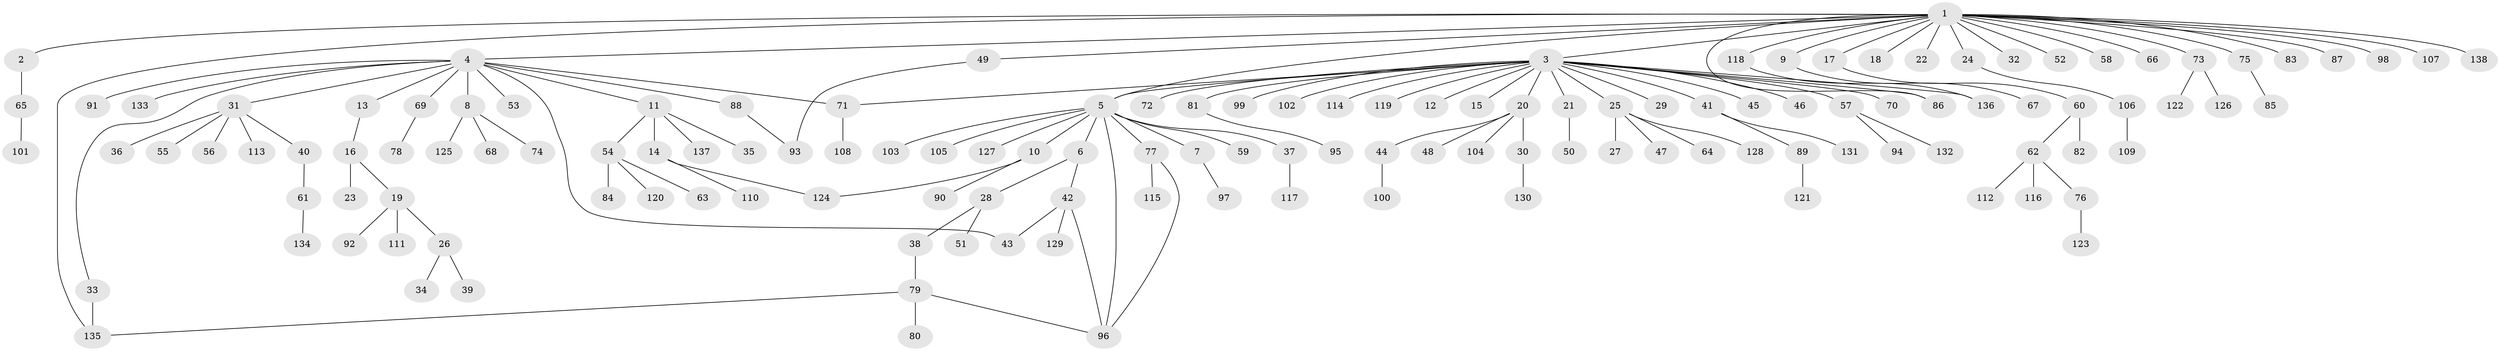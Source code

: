 // coarse degree distribution, {33: 0.009708737864077669, 2: 0.20388349514563106, 20: 0.009708737864077669, 16: 0.009708737864077669, 3: 0.08737864077669903, 1: 0.6310679611650486, 5: 0.02912621359223301, 4: 0.019417475728155338}
// Generated by graph-tools (version 1.1) at 2025/41/03/06/25 10:41:47]
// undirected, 138 vertices, 149 edges
graph export_dot {
graph [start="1"]
  node [color=gray90,style=filled];
  1;
  2;
  3;
  4;
  5;
  6;
  7;
  8;
  9;
  10;
  11;
  12;
  13;
  14;
  15;
  16;
  17;
  18;
  19;
  20;
  21;
  22;
  23;
  24;
  25;
  26;
  27;
  28;
  29;
  30;
  31;
  32;
  33;
  34;
  35;
  36;
  37;
  38;
  39;
  40;
  41;
  42;
  43;
  44;
  45;
  46;
  47;
  48;
  49;
  50;
  51;
  52;
  53;
  54;
  55;
  56;
  57;
  58;
  59;
  60;
  61;
  62;
  63;
  64;
  65;
  66;
  67;
  68;
  69;
  70;
  71;
  72;
  73;
  74;
  75;
  76;
  77;
  78;
  79;
  80;
  81;
  82;
  83;
  84;
  85;
  86;
  87;
  88;
  89;
  90;
  91;
  92;
  93;
  94;
  95;
  96;
  97;
  98;
  99;
  100;
  101;
  102;
  103;
  104;
  105;
  106;
  107;
  108;
  109;
  110;
  111;
  112;
  113;
  114;
  115;
  116;
  117;
  118;
  119;
  120;
  121;
  122;
  123;
  124;
  125;
  126;
  127;
  128;
  129;
  130;
  131;
  132;
  133;
  134;
  135;
  136;
  137;
  138;
  1 -- 2;
  1 -- 3;
  1 -- 4;
  1 -- 5;
  1 -- 9;
  1 -- 17;
  1 -- 18;
  1 -- 22;
  1 -- 24;
  1 -- 32;
  1 -- 49;
  1 -- 52;
  1 -- 58;
  1 -- 66;
  1 -- 73;
  1 -- 75;
  1 -- 83;
  1 -- 86;
  1 -- 87;
  1 -- 98;
  1 -- 107;
  1 -- 118;
  1 -- 135;
  1 -- 138;
  2 -- 65;
  3 -- 5;
  3 -- 12;
  3 -- 15;
  3 -- 20;
  3 -- 21;
  3 -- 25;
  3 -- 29;
  3 -- 41;
  3 -- 45;
  3 -- 46;
  3 -- 57;
  3 -- 70;
  3 -- 71;
  3 -- 72;
  3 -- 81;
  3 -- 86;
  3 -- 99;
  3 -- 102;
  3 -- 114;
  3 -- 119;
  3 -- 136;
  4 -- 8;
  4 -- 11;
  4 -- 13;
  4 -- 31;
  4 -- 33;
  4 -- 43;
  4 -- 53;
  4 -- 69;
  4 -- 71;
  4 -- 88;
  4 -- 91;
  4 -- 133;
  5 -- 6;
  5 -- 7;
  5 -- 10;
  5 -- 37;
  5 -- 59;
  5 -- 77;
  5 -- 96;
  5 -- 103;
  5 -- 105;
  5 -- 127;
  6 -- 28;
  6 -- 42;
  7 -- 97;
  8 -- 68;
  8 -- 74;
  8 -- 125;
  9 -- 67;
  10 -- 90;
  10 -- 124;
  11 -- 14;
  11 -- 35;
  11 -- 54;
  11 -- 137;
  13 -- 16;
  14 -- 110;
  14 -- 124;
  16 -- 19;
  16 -- 23;
  17 -- 60;
  19 -- 26;
  19 -- 92;
  19 -- 111;
  20 -- 30;
  20 -- 44;
  20 -- 48;
  20 -- 104;
  21 -- 50;
  24 -- 106;
  25 -- 27;
  25 -- 47;
  25 -- 64;
  25 -- 128;
  26 -- 34;
  26 -- 39;
  28 -- 38;
  28 -- 51;
  30 -- 130;
  31 -- 36;
  31 -- 40;
  31 -- 55;
  31 -- 56;
  31 -- 113;
  33 -- 135;
  37 -- 117;
  38 -- 79;
  40 -- 61;
  41 -- 89;
  41 -- 131;
  42 -- 43;
  42 -- 96;
  42 -- 129;
  44 -- 100;
  49 -- 93;
  54 -- 63;
  54 -- 84;
  54 -- 120;
  57 -- 94;
  57 -- 132;
  60 -- 62;
  60 -- 82;
  61 -- 134;
  62 -- 76;
  62 -- 112;
  62 -- 116;
  65 -- 101;
  69 -- 78;
  71 -- 108;
  73 -- 122;
  73 -- 126;
  75 -- 85;
  76 -- 123;
  77 -- 96;
  77 -- 115;
  79 -- 80;
  79 -- 96;
  79 -- 135;
  81 -- 95;
  88 -- 93;
  89 -- 121;
  106 -- 109;
  118 -- 136;
}
